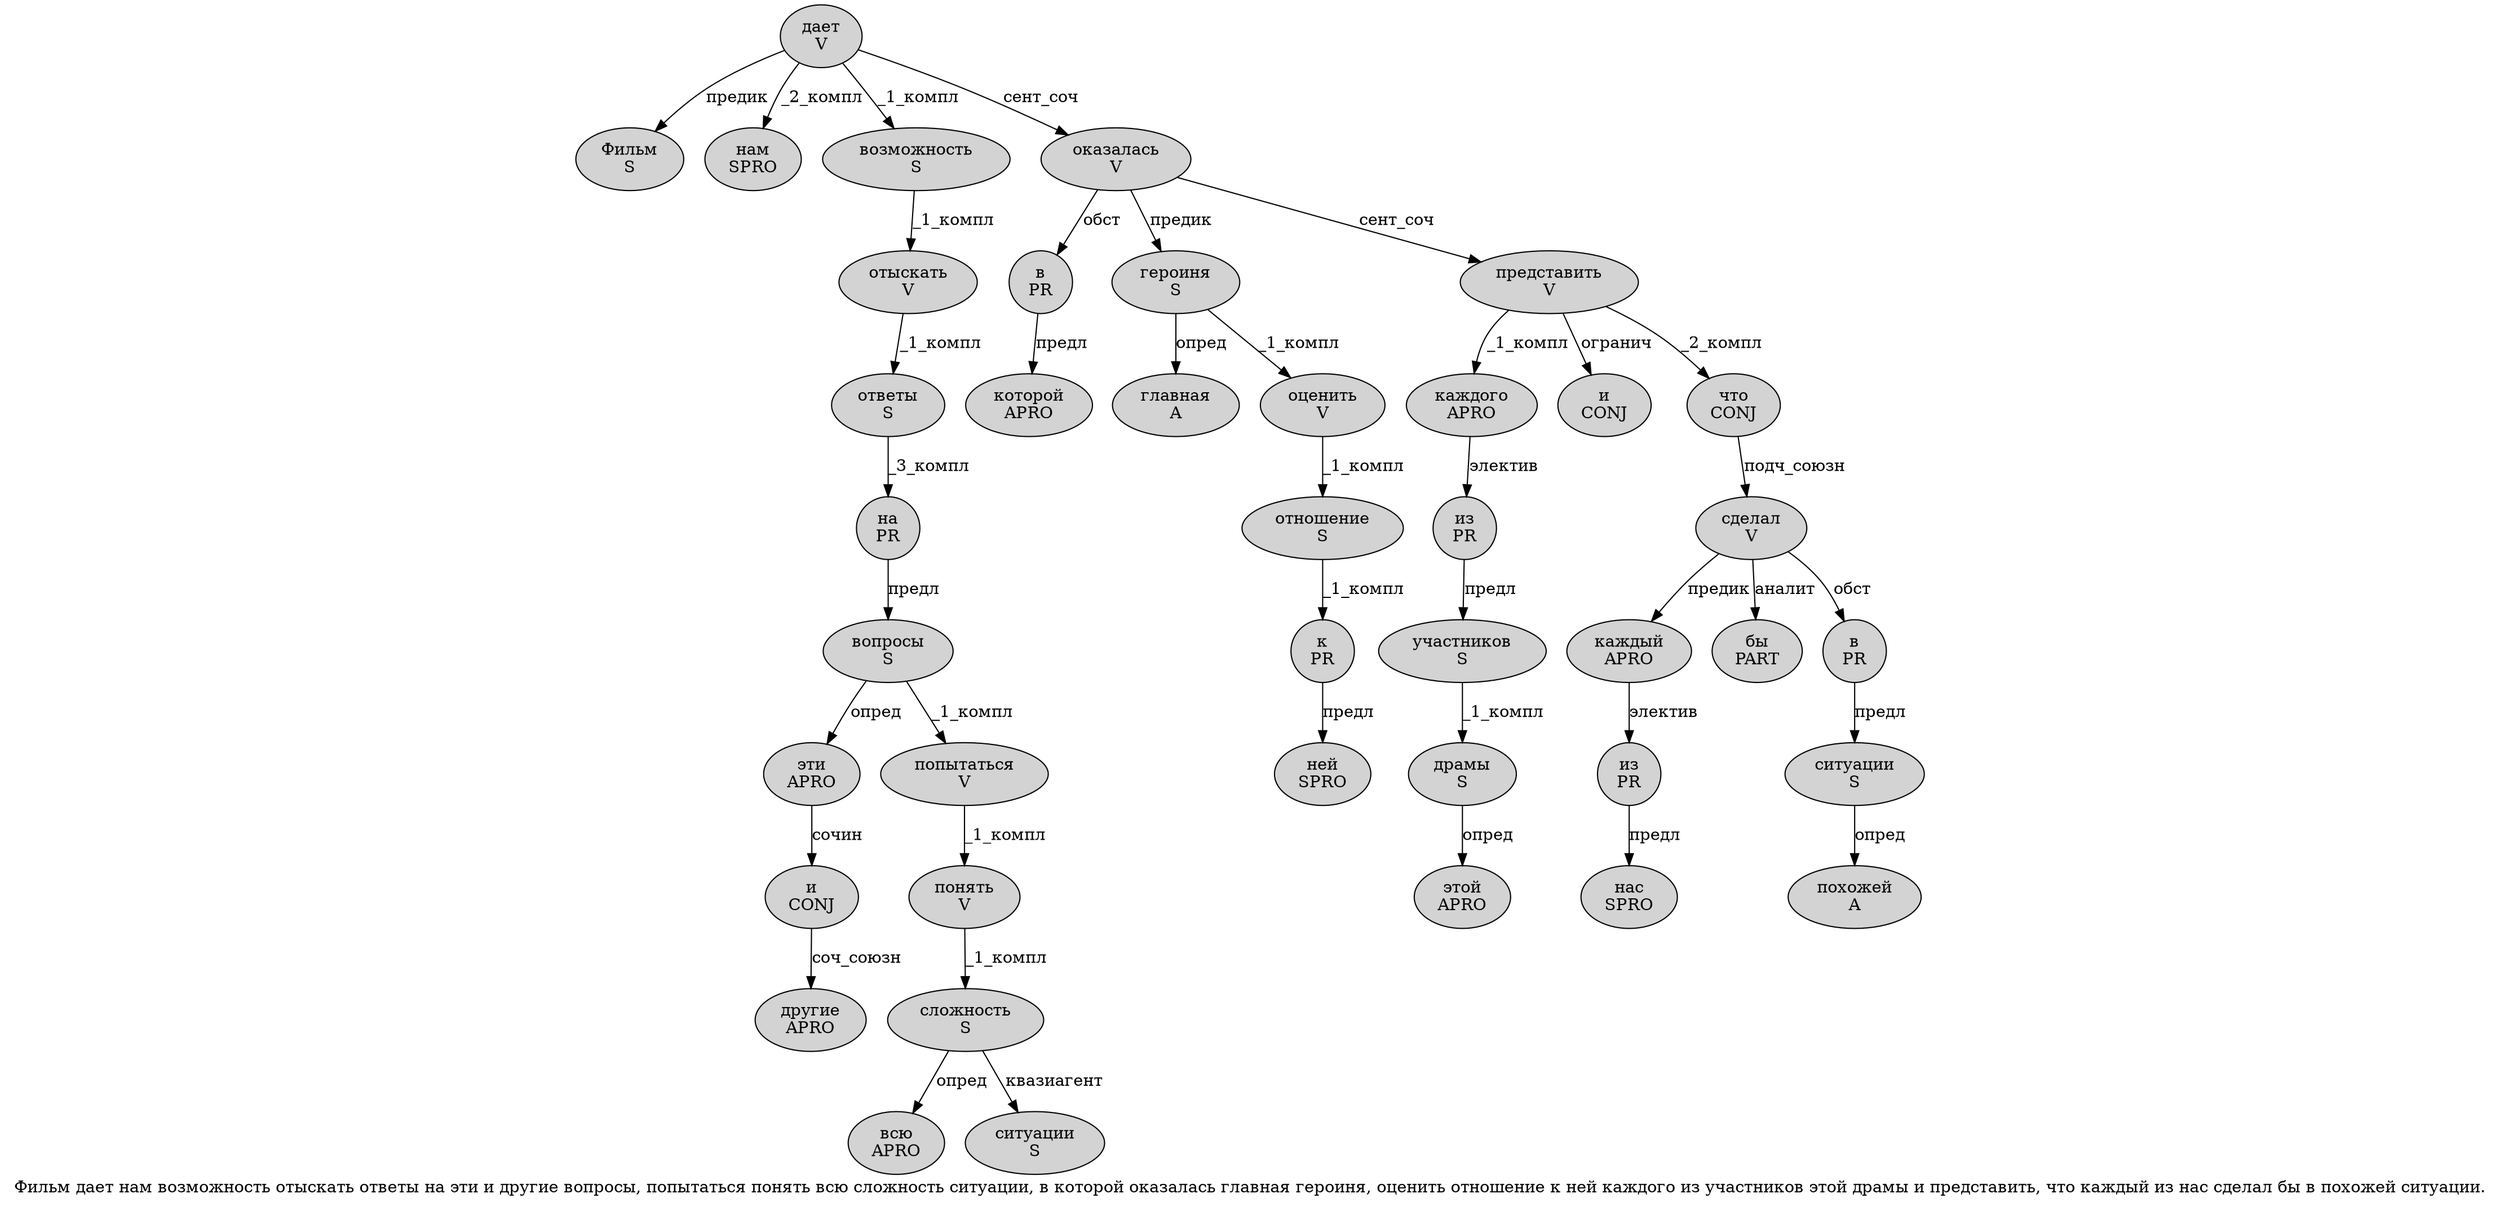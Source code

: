 digraph SENTENCE_1638 {
	graph [label="Фильм дает нам возможность отыскать ответы на эти и другие вопросы, попытаться понять всю сложность ситуации, в которой оказалась главная героиня, оценить отношение к ней каждого из участников этой драмы и представить, что каждый из нас сделал бы в похожей ситуации."]
	node [style=filled]
		0 [label="Фильм
S" color="" fillcolor=lightgray penwidth=1 shape=ellipse]
		1 [label="дает
V" color="" fillcolor=lightgray penwidth=1 shape=ellipse]
		2 [label="нам
SPRO" color="" fillcolor=lightgray penwidth=1 shape=ellipse]
		3 [label="возможность
S" color="" fillcolor=lightgray penwidth=1 shape=ellipse]
		4 [label="отыскать
V" color="" fillcolor=lightgray penwidth=1 shape=ellipse]
		5 [label="ответы
S" color="" fillcolor=lightgray penwidth=1 shape=ellipse]
		6 [label="на
PR" color="" fillcolor=lightgray penwidth=1 shape=ellipse]
		7 [label="эти
APRO" color="" fillcolor=lightgray penwidth=1 shape=ellipse]
		8 [label="и
CONJ" color="" fillcolor=lightgray penwidth=1 shape=ellipse]
		9 [label="другие
APRO" color="" fillcolor=lightgray penwidth=1 shape=ellipse]
		10 [label="вопросы
S" color="" fillcolor=lightgray penwidth=1 shape=ellipse]
		12 [label="попытаться
V" color="" fillcolor=lightgray penwidth=1 shape=ellipse]
		13 [label="понять
V" color="" fillcolor=lightgray penwidth=1 shape=ellipse]
		14 [label="всю
APRO" color="" fillcolor=lightgray penwidth=1 shape=ellipse]
		15 [label="сложность
S" color="" fillcolor=lightgray penwidth=1 shape=ellipse]
		16 [label="ситуации
S" color="" fillcolor=lightgray penwidth=1 shape=ellipse]
		18 [label="в
PR" color="" fillcolor=lightgray penwidth=1 shape=ellipse]
		19 [label="которой
APRO" color="" fillcolor=lightgray penwidth=1 shape=ellipse]
		20 [label="оказалась
V" color="" fillcolor=lightgray penwidth=1 shape=ellipse]
		21 [label="главная
A" color="" fillcolor=lightgray penwidth=1 shape=ellipse]
		22 [label="героиня
S" color="" fillcolor=lightgray penwidth=1 shape=ellipse]
		24 [label="оценить
V" color="" fillcolor=lightgray penwidth=1 shape=ellipse]
		25 [label="отношение
S" color="" fillcolor=lightgray penwidth=1 shape=ellipse]
		26 [label="к
PR" color="" fillcolor=lightgray penwidth=1 shape=ellipse]
		27 [label="ней
SPRO" color="" fillcolor=lightgray penwidth=1 shape=ellipse]
		28 [label="каждого
APRO" color="" fillcolor=lightgray penwidth=1 shape=ellipse]
		29 [label="из
PR" color="" fillcolor=lightgray penwidth=1 shape=ellipse]
		30 [label="участников
S" color="" fillcolor=lightgray penwidth=1 shape=ellipse]
		31 [label="этой
APRO" color="" fillcolor=lightgray penwidth=1 shape=ellipse]
		32 [label="драмы
S" color="" fillcolor=lightgray penwidth=1 shape=ellipse]
		33 [label="и
CONJ" color="" fillcolor=lightgray penwidth=1 shape=ellipse]
		34 [label="представить
V" color="" fillcolor=lightgray penwidth=1 shape=ellipse]
		36 [label="что
CONJ" color="" fillcolor=lightgray penwidth=1 shape=ellipse]
		37 [label="каждый
APRO" color="" fillcolor=lightgray penwidth=1 shape=ellipse]
		38 [label="из
PR" color="" fillcolor=lightgray penwidth=1 shape=ellipse]
		39 [label="нас
SPRO" color="" fillcolor=lightgray penwidth=1 shape=ellipse]
		40 [label="сделал
V" color="" fillcolor=lightgray penwidth=1 shape=ellipse]
		41 [label="бы
PART" color="" fillcolor=lightgray penwidth=1 shape=ellipse]
		42 [label="в
PR" color="" fillcolor=lightgray penwidth=1 shape=ellipse]
		43 [label="похожей
A" color="" fillcolor=lightgray penwidth=1 shape=ellipse]
		44 [label="ситуации
S" color="" fillcolor=lightgray penwidth=1 shape=ellipse]
			32 -> 31 [label="опред"]
			36 -> 40 [label="подч_союзн"]
			20 -> 18 [label="обст"]
			20 -> 22 [label="предик"]
			20 -> 34 [label="сент_соч"]
			42 -> 44 [label="предл"]
			30 -> 32 [label="_1_компл"]
			4 -> 5 [label="_1_компл"]
			40 -> 37 [label="предик"]
			40 -> 41 [label="аналит"]
			40 -> 42 [label="обст"]
			10 -> 7 [label="опред"]
			10 -> 12 [label="_1_компл"]
			1 -> 0 [label="предик"]
			1 -> 2 [label="_2_компл"]
			1 -> 3 [label="_1_компл"]
			1 -> 20 [label="сент_соч"]
			34 -> 28 [label="_1_компл"]
			34 -> 33 [label="огранич"]
			34 -> 36 [label="_2_компл"]
			7 -> 8 [label="сочин"]
			44 -> 43 [label="опред"]
			13 -> 15 [label="_1_компл"]
			18 -> 19 [label="предл"]
			22 -> 21 [label="опред"]
			22 -> 24 [label="_1_компл"]
			12 -> 13 [label="_1_компл"]
			5 -> 6 [label="_3_компл"]
			28 -> 29 [label="электив"]
			8 -> 9 [label="соч_союзн"]
			25 -> 26 [label="_1_компл"]
			38 -> 39 [label="предл"]
			3 -> 4 [label="_1_компл"]
			6 -> 10 [label="предл"]
			26 -> 27 [label="предл"]
			15 -> 14 [label="опред"]
			15 -> 16 [label="квазиагент"]
			24 -> 25 [label="_1_компл"]
			29 -> 30 [label="предл"]
			37 -> 38 [label="электив"]
}